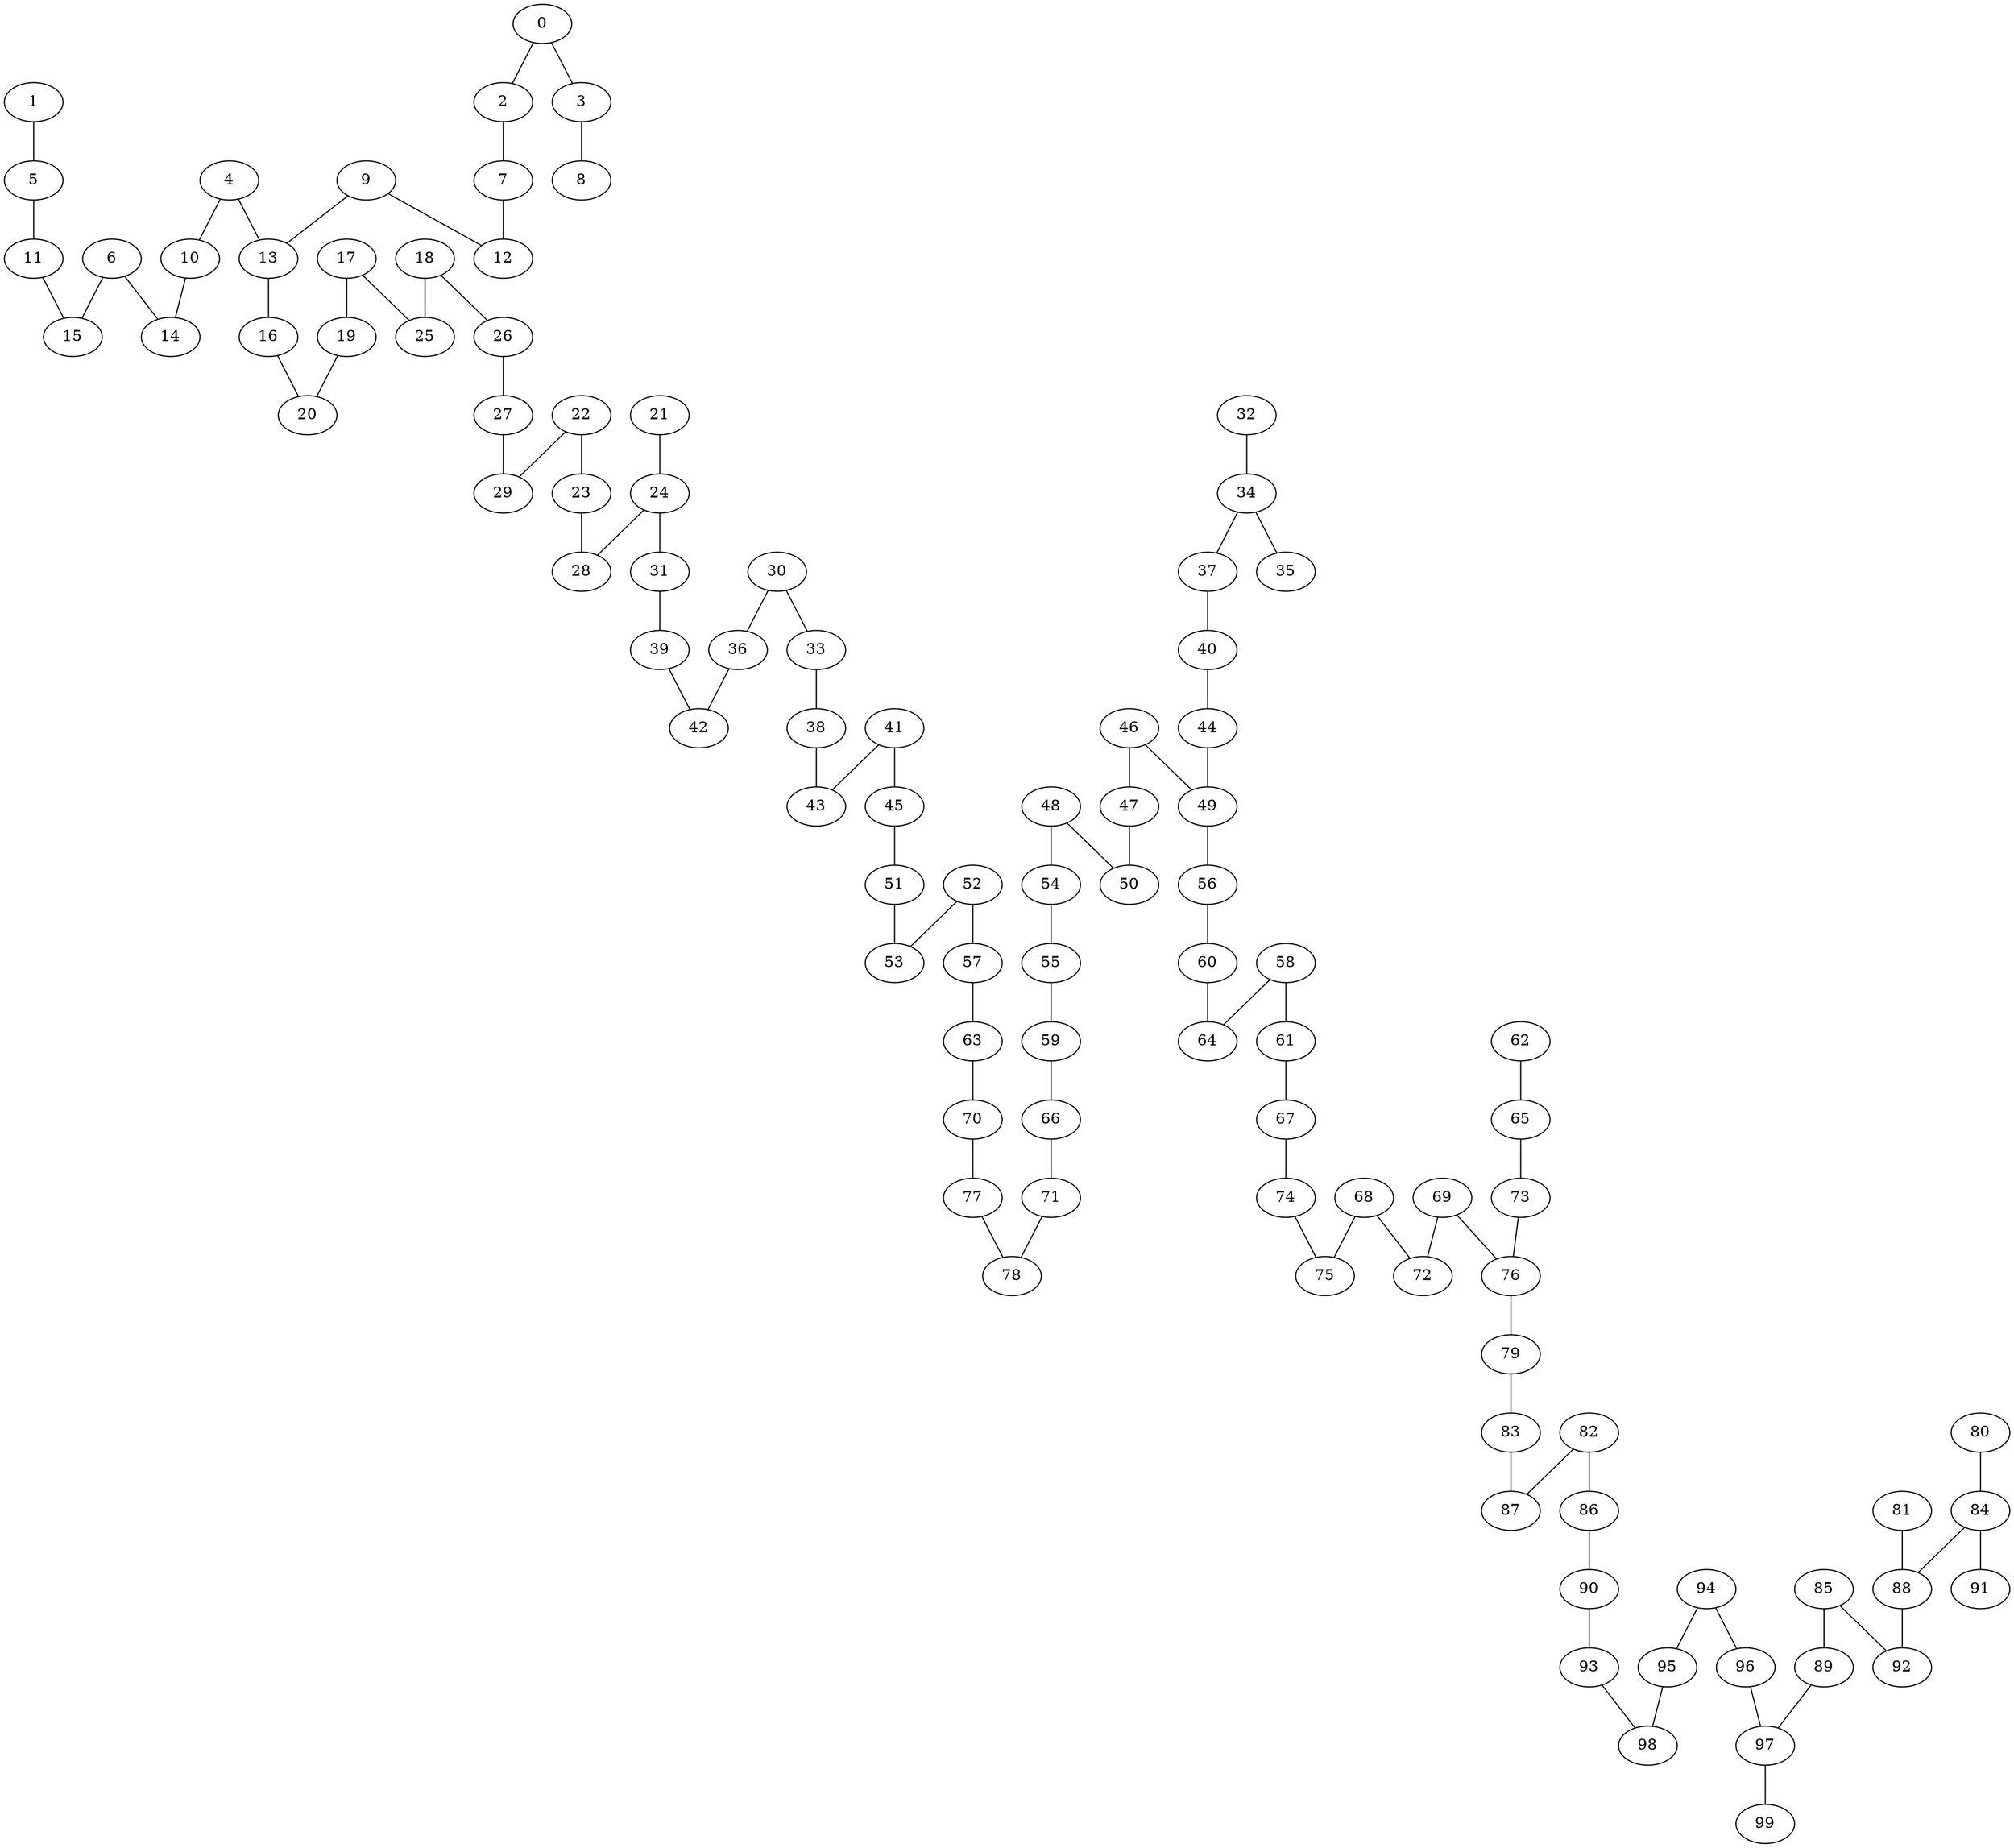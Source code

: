 strict graph G {
1;
5;
11;
15;
6;
14;
10;
4;
13;
9;
12;
7;
2;
0;
3;
8;
16;
20;
19;
17;
25;
18;
26;
27;
29;
22;
23;
28;
24;
31;
39;
42;
36;
30;
33;
38;
43;
41;
45;
51;
53;
52;
57;
63;
70;
77;
78;
71;
66;
59;
55;
54;
48;
50;
47;
46;
49;
56;
60;
64;
58;
61;
67;
74;
75;
68;
72;
69;
76;
73;
65;
62;
79;
83;
87;
82;
86;
90;
93;
98;
95;
94;
96;
97;
99;
89;
85;
92;
88;
84;
91;
80;
81;
44;
40;
37;
34;
35;
32;
21;
5 -- 11;
39 -- 42;
36 -- 42;
67 -- 74;
73 -- 76;
79 -- 83;
37 -- 40;
82 -- 86;
63 -- 70;
61 -- 67;
84 -- 88;
9 -- 13;
69 -- 76;
90 -- 93;
48 -- 54;
68 -- 75;
68 -- 72;
74 -- 75;
54 -- 55;
82 -- 87;
3 -- 8;
62 -- 65;
41 -- 43;
93 -- 98;
66 -- 71;
69 -- 72;
80 -- 84;
52 -- 57;
18 -- 25;
77 -- 78;
94 -- 96;
84 -- 91;
30 -- 36;
58 -- 61;
22 -- 29;
56 -- 60;
57 -- 63;
44 -- 49;
46 -- 47;
70 -- 77;
17 -- 25;
85 -- 92;
34 -- 37;
60 -- 64;
97 -- 99;
49 -- 56;
1 -- 5;
88 -- 92;
18 -- 26;
89 -- 97;
24 -- 28;
94 -- 95;
96 -- 97;
85 -- 89;
40 -- 44;
0 -- 3;
13 -- 16;
6 -- 14;
16 -- 20;
4 -- 13;
34 -- 35;
4 -- 10;
7 -- 12;
9 -- 12;
22 -- 23;
55 -- 59;
46 -- 49;
65 -- 73;
83 -- 87;
26 -- 27;
33 -- 38;
30 -- 33;
10 -- 14;
6 -- 15;
17 -- 19;
71 -- 78;
81 -- 88;
76 -- 79;
95 -- 98;
48 -- 50;
32 -- 34;
2 -- 7;
0 -- 2;
41 -- 45;
11 -- 15;
58 -- 64;
23 -- 28;
51 -- 53;
24 -- 31;
31 -- 39;
19 -- 20;
86 -- 90;
59 -- 66;
27 -- 29;
45 -- 51;
38 -- 43;
52 -- 53;
47 -- 50;
21 -- 24;
}
